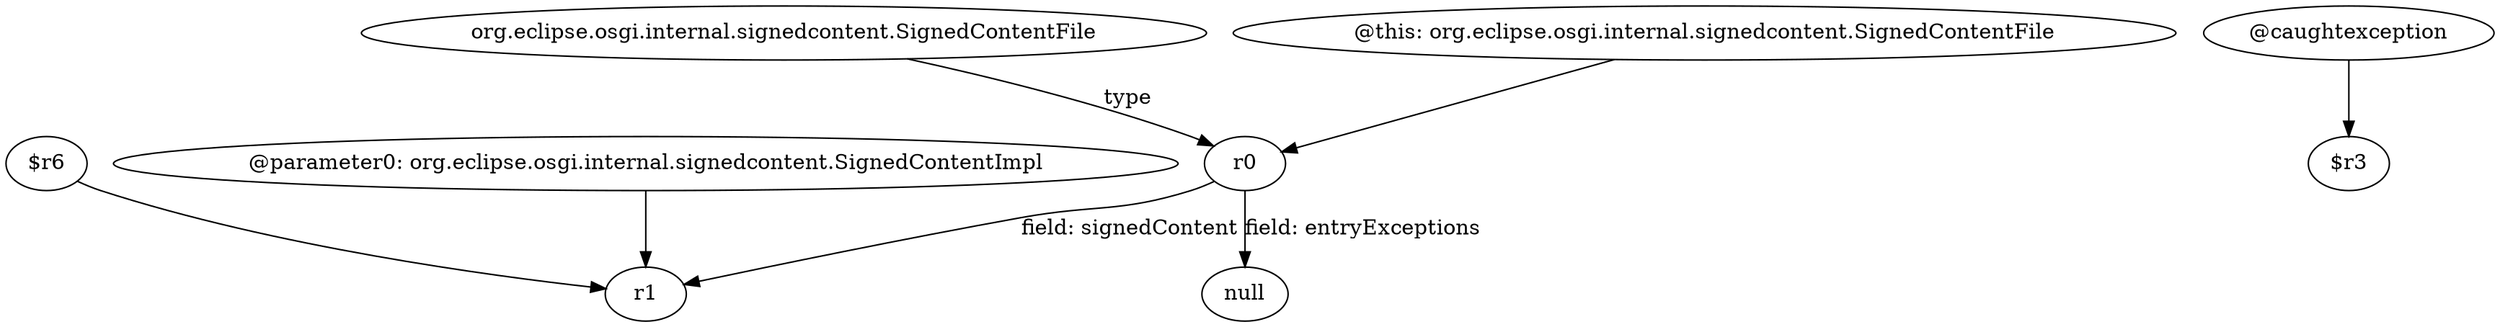 digraph g {
0[label="r0"]
1[label="null"]
0->1[label="field: entryExceptions"]
2[label="$r6"]
3[label="r1"]
2->3[label=""]
4[label="@parameter0: org.eclipse.osgi.internal.signedcontent.SignedContentImpl"]
4->3[label=""]
5[label="org.eclipse.osgi.internal.signedcontent.SignedContentFile"]
5->0[label="type"]
6[label="@this: org.eclipse.osgi.internal.signedcontent.SignedContentFile"]
6->0[label=""]
7[label="@caughtexception"]
8[label="$r3"]
7->8[label=""]
0->3[label="field: signedContent"]
}